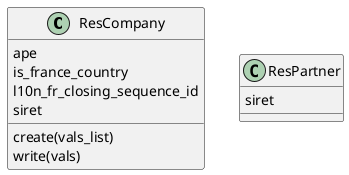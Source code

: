 @startuml classes_l10n_fr
set namespaceSeparator none
class "ResCompany" as odoo_src.odoo.addons.l10n_fr.models.res_company.ResCompany {
  ape
  is_france_country
  l10n_fr_closing_sequence_id
  siret
  create(vals_list)
  write(vals)
}
class "ResPartner" as odoo_src.odoo.addons.l10n_fr.models.res_partner.ResPartner {
  siret
}
@enduml
